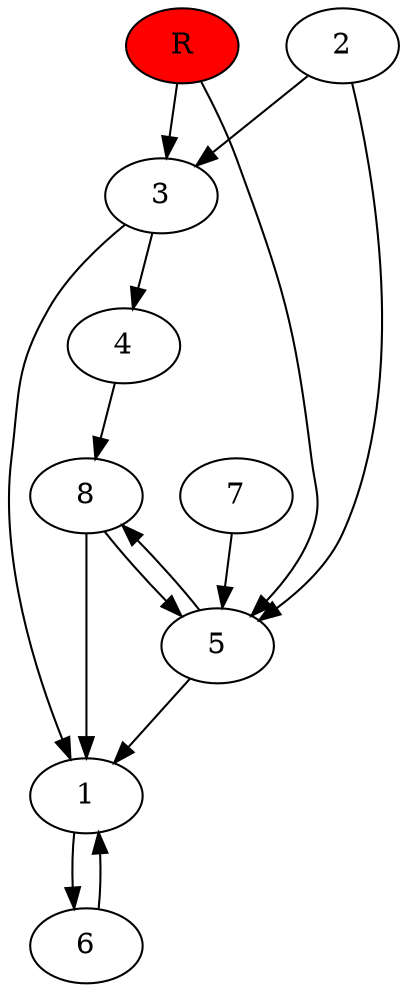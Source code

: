 digraph prb11032 {
	1
	2
	3
	4
	5
	6
	7
	8
	R [fillcolor="#ff0000" style=filled]
	1 -> 6
	2 -> 3
	2 -> 5
	3 -> 1
	3 -> 4
	4 -> 8
	5 -> 1
	5 -> 8
	6 -> 1
	7 -> 5
	8 -> 1
	8 -> 5
	R -> 3
	R -> 5
}
